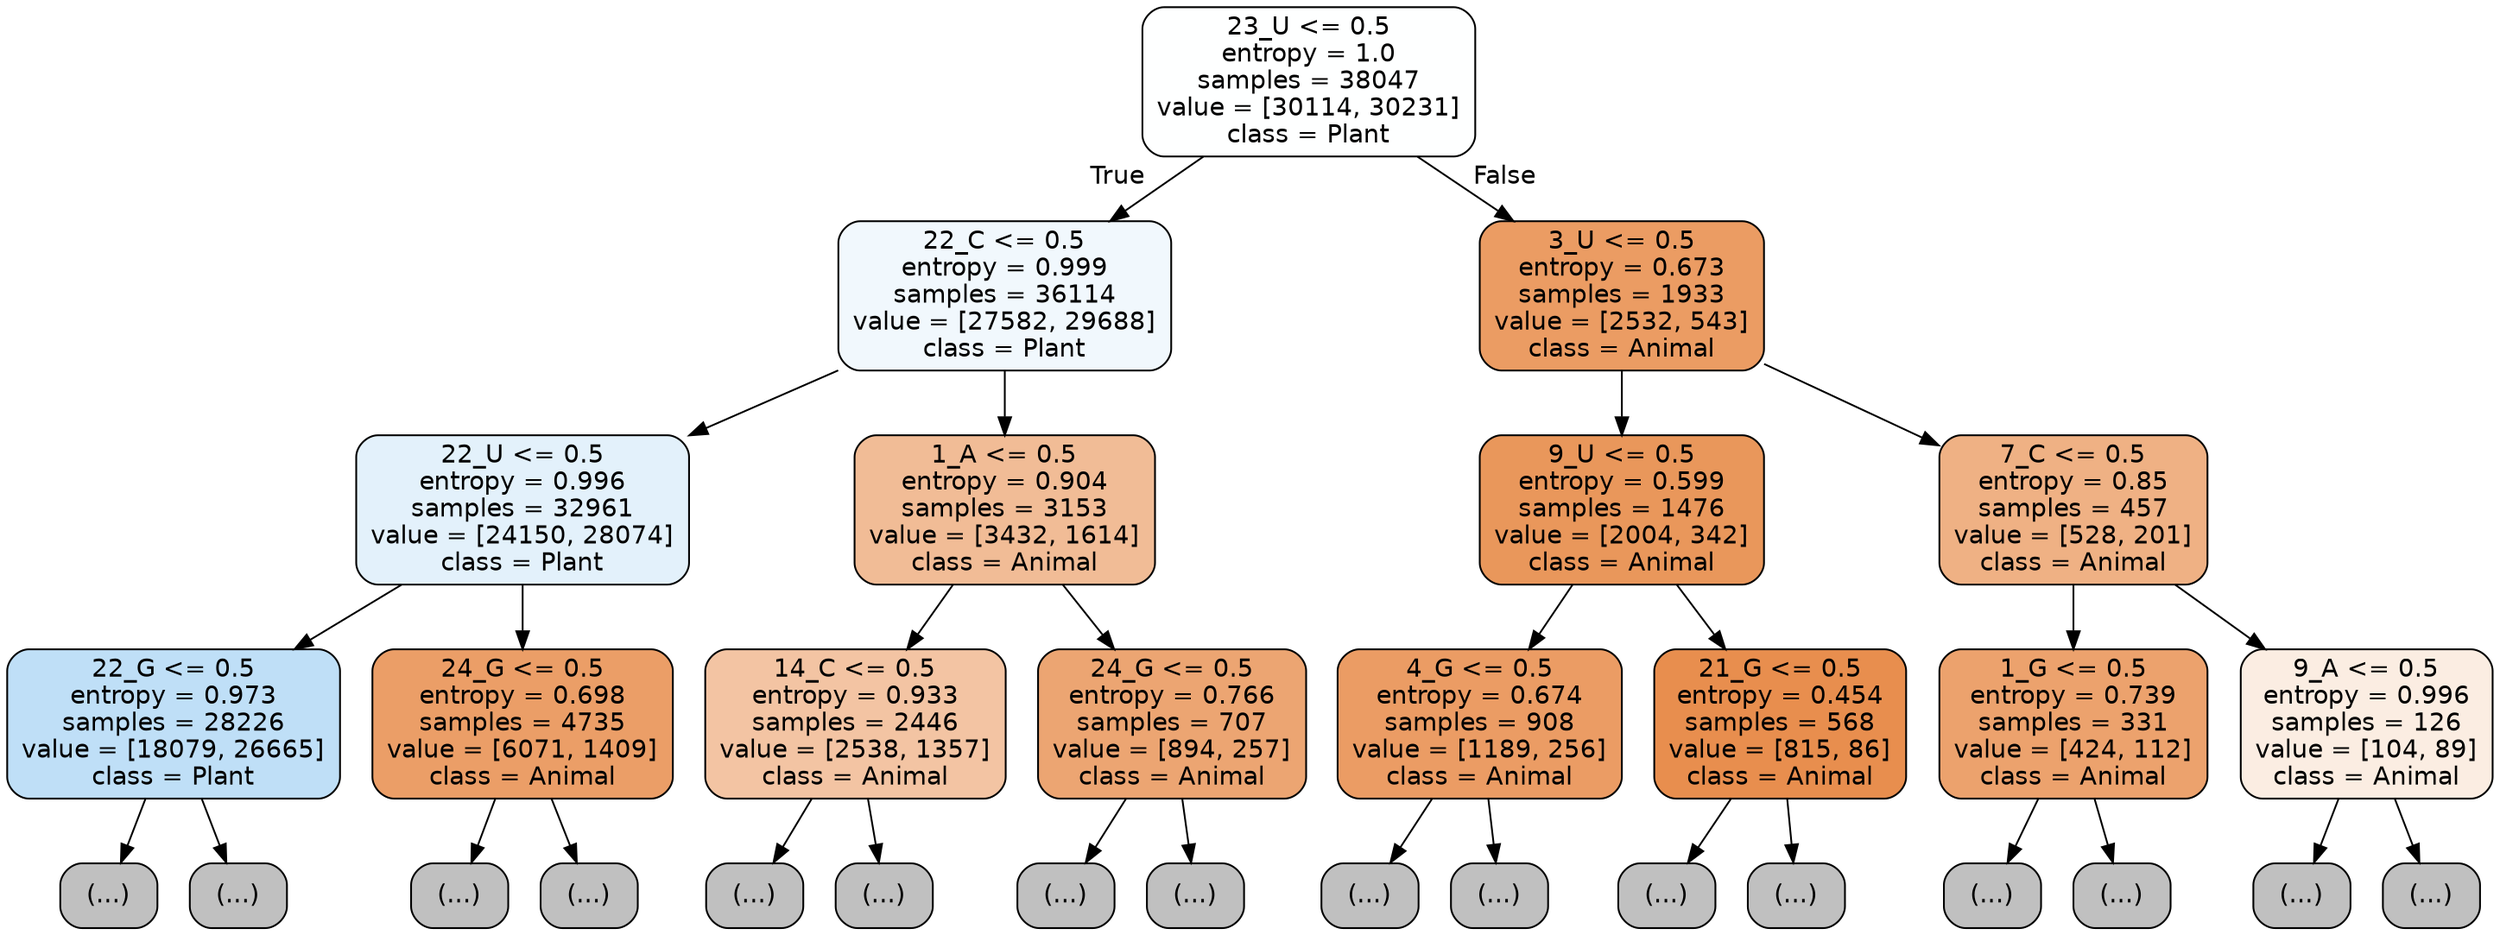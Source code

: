 digraph Tree {
node [shape=box, style="filled, rounded", color="black", fontname="helvetica"] ;
edge [fontname="helvetica"] ;
0 [label="23_U <= 0.5\nentropy = 1.0\nsamples = 38047\nvalue = [30114, 30231]\nclass = Plant", fillcolor="#feffff"] ;
1 [label="22_C <= 0.5\nentropy = 0.999\nsamples = 36114\nvalue = [27582, 29688]\nclass = Plant", fillcolor="#f1f8fd"] ;
0 -> 1 [labeldistance=2.5, labelangle=45, headlabel="True"] ;
2 [label="22_U <= 0.5\nentropy = 0.996\nsamples = 32961\nvalue = [24150, 28074]\nclass = Plant", fillcolor="#e3f1fb"] ;
1 -> 2 ;
3 [label="22_G <= 0.5\nentropy = 0.973\nsamples = 28226\nvalue = [18079, 26665]\nclass = Plant", fillcolor="#bfdff7"] ;
2 -> 3 ;
4 [label="(...)", fillcolor="#C0C0C0"] ;
3 -> 4 ;
10473 [label="(...)", fillcolor="#C0C0C0"] ;
3 -> 10473 ;
12184 [label="24_G <= 0.5\nentropy = 0.698\nsamples = 4735\nvalue = [6071, 1409]\nclass = Animal", fillcolor="#eb9e67"] ;
2 -> 12184 ;
12185 [label="(...)", fillcolor="#C0C0C0"] ;
12184 -> 12185 ;
13976 [label="(...)", fillcolor="#C0C0C0"] ;
12184 -> 13976 ;
14047 [label="1_A <= 0.5\nentropy = 0.904\nsamples = 3153\nvalue = [3432, 1614]\nclass = Animal", fillcolor="#f1bc96"] ;
1 -> 14047 ;
14048 [label="14_C <= 0.5\nentropy = 0.933\nsamples = 2446\nvalue = [2538, 1357]\nclass = Animal", fillcolor="#f3c4a3"] ;
14047 -> 14048 ;
14049 [label="(...)", fillcolor="#C0C0C0"] ;
14048 -> 14049 ;
15046 [label="(...)", fillcolor="#C0C0C0"] ;
14048 -> 15046 ;
15327 [label="24_G <= 0.5\nentropy = 0.766\nsamples = 707\nvalue = [894, 257]\nclass = Animal", fillcolor="#eca572"] ;
14047 -> 15327 ;
15328 [label="(...)", fillcolor="#C0C0C0"] ;
15327 -> 15328 ;
15651 [label="(...)", fillcolor="#C0C0C0"] ;
15327 -> 15651 ;
15664 [label="3_U <= 0.5\nentropy = 0.673\nsamples = 1933\nvalue = [2532, 543]\nclass = Animal", fillcolor="#eb9c63"] ;
0 -> 15664 [labeldistance=2.5, labelangle=-45, headlabel="False"] ;
15665 [label="9_U <= 0.5\nentropy = 0.599\nsamples = 1476\nvalue = [2004, 342]\nclass = Animal", fillcolor="#e9975b"] ;
15664 -> 15665 ;
15666 [label="4_G <= 0.5\nentropy = 0.674\nsamples = 908\nvalue = [1189, 256]\nclass = Animal", fillcolor="#eb9c64"] ;
15665 -> 15666 ;
15667 [label="(...)", fillcolor="#C0C0C0"] ;
15666 -> 15667 ;
15944 [label="(...)", fillcolor="#C0C0C0"] ;
15666 -> 15944 ;
16075 [label="21_G <= 0.5\nentropy = 0.454\nsamples = 568\nvalue = [815, 86]\nclass = Animal", fillcolor="#e88e4e"] ;
15665 -> 16075 ;
16076 [label="(...)", fillcolor="#C0C0C0"] ;
16075 -> 16076 ;
16193 [label="(...)", fillcolor="#C0C0C0"] ;
16075 -> 16193 ;
16226 [label="7_C <= 0.5\nentropy = 0.85\nsamples = 457\nvalue = [528, 201]\nclass = Animal", fillcolor="#efb184"] ;
15664 -> 16226 ;
16227 [label="1_G <= 0.5\nentropy = 0.739\nsamples = 331\nvalue = [424, 112]\nclass = Animal", fillcolor="#eca26d"] ;
16226 -> 16227 ;
16228 [label="(...)", fillcolor="#C0C0C0"] ;
16227 -> 16228 ;
16363 [label="(...)", fillcolor="#C0C0C0"] ;
16227 -> 16363 ;
16386 [label="9_A <= 0.5\nentropy = 0.996\nsamples = 126\nvalue = [104, 89]\nclass = Animal", fillcolor="#fbede2"] ;
16226 -> 16386 ;
16387 [label="(...)", fillcolor="#C0C0C0"] ;
16386 -> 16387 ;
16430 [label="(...)", fillcolor="#C0C0C0"] ;
16386 -> 16430 ;
}